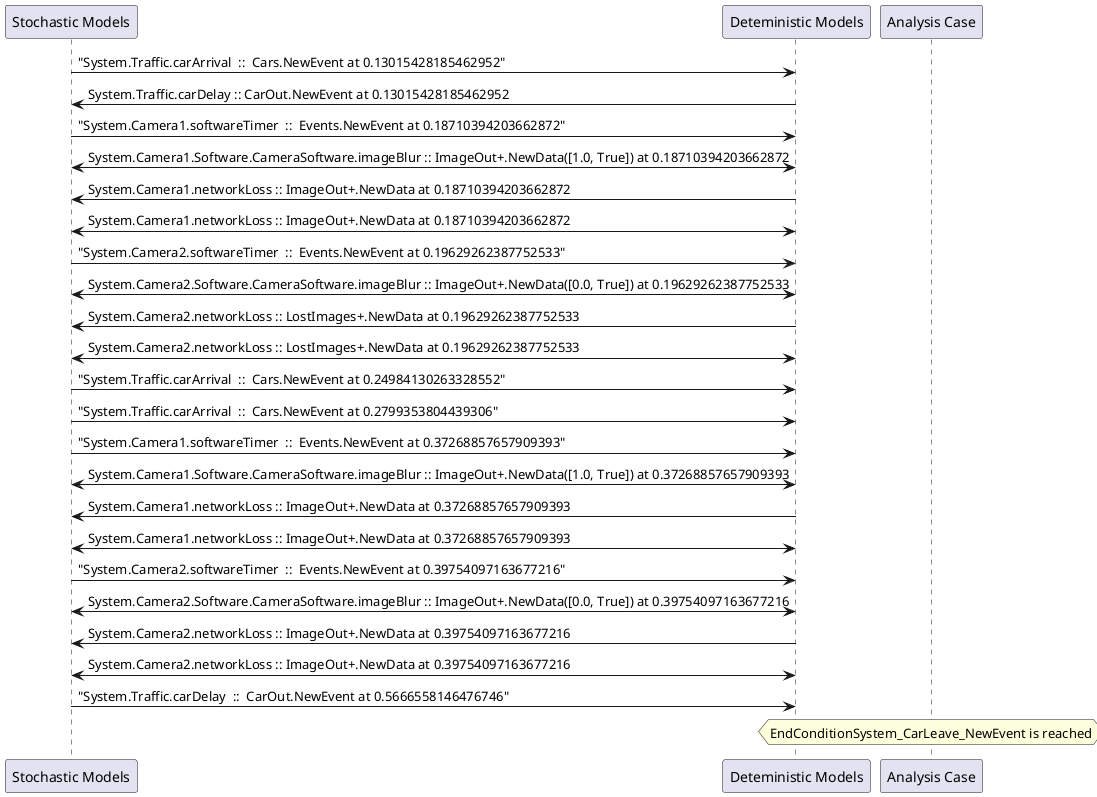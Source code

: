 
	@startuml
	participant "Stochastic Models" as stochmodel
	participant "Deteministic Models" as detmodel
	participant "Analysis Case" as analysis
	{13940_stop} stochmodel -> detmodel : "System.Traffic.carArrival  ::  Cars.NewEvent at 0.13015428185462952"
{13950_start} detmodel -> stochmodel : System.Traffic.carDelay :: CarOut.NewEvent at 0.13015428185462952
{13909_stop} stochmodel -> detmodel : "System.Camera1.softwareTimer  ::  Events.NewEvent at 0.18710394203662872"
detmodel <-> stochmodel : System.Camera1.Software.CameraSoftware.imageBlur :: ImageOut+.NewData([1.0, True]) at 0.18710394203662872
detmodel -> stochmodel : System.Camera1.networkLoss :: ImageOut+.NewData at 0.18710394203662872
detmodel <-> stochmodel : System.Camera1.networkLoss :: ImageOut+.NewData at 0.18710394203662872
{13925_stop} stochmodel -> detmodel : "System.Camera2.softwareTimer  ::  Events.NewEvent at 0.19629262387752533"
detmodel <-> stochmodel : System.Camera2.Software.CameraSoftware.imageBlur :: ImageOut+.NewData([0.0, True]) at 0.19629262387752533
detmodel -> stochmodel : System.Camera2.networkLoss :: LostImages+.NewData at 0.19629262387752533
detmodel <-> stochmodel : System.Camera2.networkLoss :: LostImages+.NewData at 0.19629262387752533
{13941_stop} stochmodel -> detmodel : "System.Traffic.carArrival  ::  Cars.NewEvent at 0.24984130263328552"
{13942_stop} stochmodel -> detmodel : "System.Traffic.carArrival  ::  Cars.NewEvent at 0.2799353804439306"
{13910_stop} stochmodel -> detmodel : "System.Camera1.softwareTimer  ::  Events.NewEvent at 0.37268857657909393"
detmodel <-> stochmodel : System.Camera1.Software.CameraSoftware.imageBlur :: ImageOut+.NewData([1.0, True]) at 0.37268857657909393
detmodel -> stochmodel : System.Camera1.networkLoss :: ImageOut+.NewData at 0.37268857657909393
detmodel <-> stochmodel : System.Camera1.networkLoss :: ImageOut+.NewData at 0.37268857657909393
{13926_stop} stochmodel -> detmodel : "System.Camera2.softwareTimer  ::  Events.NewEvent at 0.39754097163677216"
detmodel <-> stochmodel : System.Camera2.Software.CameraSoftware.imageBlur :: ImageOut+.NewData([0.0, True]) at 0.39754097163677216
detmodel -> stochmodel : System.Camera2.networkLoss :: ImageOut+.NewData at 0.39754097163677216
detmodel <-> stochmodel : System.Camera2.networkLoss :: ImageOut+.NewData at 0.39754097163677216
{13950_stop} stochmodel -> detmodel : "System.Traffic.carDelay  ::  CarOut.NewEvent at 0.5666558146476746"
{13950_start} <-> {13950_stop} : delay
hnote over analysis 
EndConditionSystem_CarLeave_NewEvent is reached
endnote
@enduml